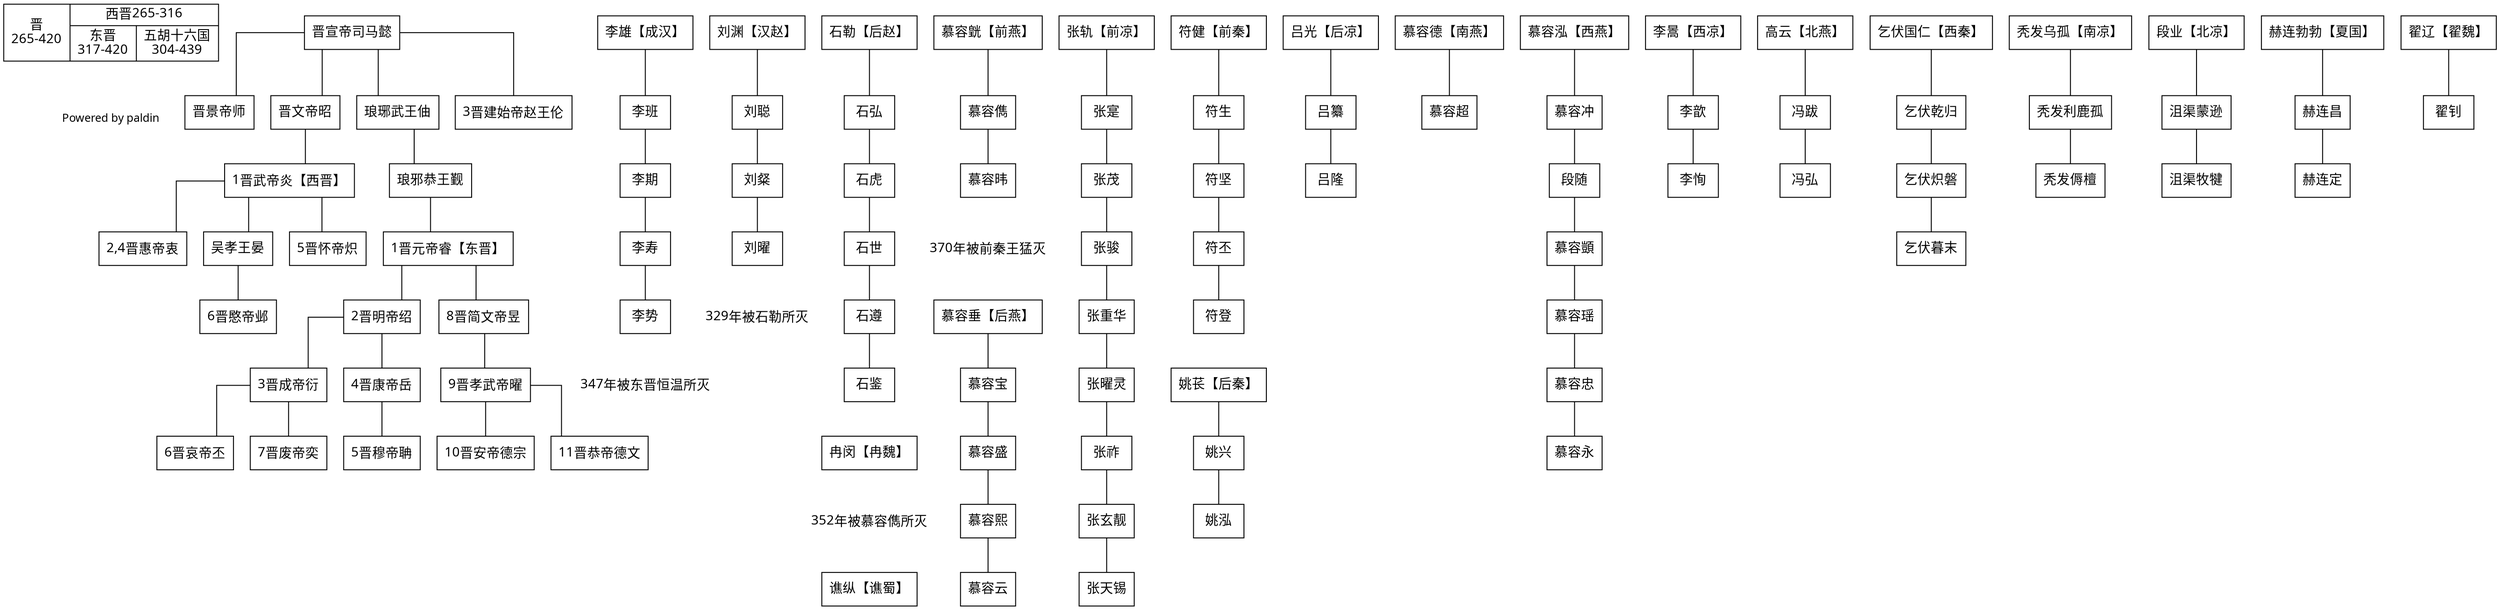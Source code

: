 digraph g {
	edge [dir=none];
	node [shape=rect];
	graph [ splines="ortho"; dpi = 300 ];
	graph [fontname="SimHei"];
	node [shape=plaintext, fontname="SimHei"];
	rankdir="TB";
    //{rank=same; yuandi;lixiong;  liuyuan; shile; zhanggui; lvguang;lihao;tufawugu;duanye;fujian;yaochang;qifuguoren; muronghuang;murongchui;murongde;gaoyun;muronghong;helianbobo;zhailiao;};

    node [shape=record, fontname="SimHei"];
    struct3->copyright[style=invis]; 
    struct3[label="晋\n265-420|{西晋265-316|{东晋\n317-420|五胡十六国\n304-439}}"];
	 
    copyright[label="\nPowered by paldin";fontsize = 12;shape=rect;shape=plaintext]

	xd->jd;
	xd->wd;
	xd->lyww;
	xd->zw;
	wd->wudi;
	lyww->lygw;
    wudi->huidi;
    wudi->wuxiaowang;
    wudi->huaidi;
    lygw->yuandi;
    wuxiaowang->jinmindi;
    yuandi->jinmingdi;
    yuandi->jinjianwendi;
    jinmingdi->jinchengdi;
    jinmingdi->jinkangdi;
    jinjianwendi->jinxiaowudi;
    jinchengdi->jinaidi;
    jinchengdi->jinfeidi;
    jinkangdi->jinmudi;
    jinxiaowudi->jinandi;
    jinxiaowudi->jingongdi;
	
	xd[label="晋宣帝司马懿"];
	jd[label="晋景帝师"];
	wd[label="晋文帝昭"];
	lyww[label="琅琊武王伷"];
	zw[label="3晋建始帝赵王伦"];
	wudi[label="1晋武帝炎【西晋】"];
	lygw[label="琅邪恭王觐"];
	huidi[label="2,4晋惠帝衷"];
	wuxiaowang[label="吴孝王晏"];
	huaidi[label="5晋怀帝炽"];
	yuandi[label="1晋元帝睿【东晋】"];
	jinmindi[label="6晋愍帝邺"];
	jinmingdi[label="2晋明帝绍"];
	jinjianwendi[label="8晋简文帝昱"];
	jinchengdi[label="3晋成帝衍"];
	jinkangdi[label="4晋康帝岳"];
	jinxiaowudi[label="9晋孝武帝曜"];
	jinaidi[label="6晋哀帝丕"];
	jinfeidi[label="7晋废帝奕"];
	jinmudi[label="5晋穆帝聃"];
	jinandi[label="10晋安帝德宗"];
	jingongdi[label="11晋恭帝德文"];

    lixiong->liban;
    liban->liqi;
    liqi->lishou;
    lishou->lishi;
    lishi->huanwenmie[style=invis];
    lixiong[label="李雄【成汉】"];
    liban[label="李班"];
    liqi[label="李期"];
    lishou[label="李寿"];
    lishi[label="李势"];
    huanwenmie[label="347年被东晋恒温所灭",shape=plaintext];
    
    liuyuan->liucong;
    liucong->liucan;
    liucan->liuyao;
    liuyao->shilemie[style=invis];
    liuyuan[label="刘渊【汉赵】"];
    liucong[label="刘聪"];
    liucan[label="刘粲"];
    liuyao[label="刘曜"];
    shilemie[label="329年被石勒所灭";shape=plaintext];
    
    shile->shihong;
    shihong->shihu;
    shihu->shishi;
    shishi->shizun;
    shizun->shijian;
    shile[label="石勒【后赵】"];
    shihong[label="石弘"];
    shihu[label="石虎"];
    shishi[label="石世"];
    shizun[label="石遵"];
    shijian[label="石鉴"];
    
    shijian->ranmin[style=invis]
    ranmin->murongjunmie[style=invis]
    murongjunmie[label="352年被慕容儁所灭";shape=plaintext]
    
    muronghuang->murongjun;
    murongjun->murongwei;
    murongwei->wangmengmie[style=invis]
    muronghuang[label="慕容皝【前燕】"];
    murongjun[label="慕容儁"];
    murongwei[label="慕容𬀩"];
    wangmengmie[label="370年被前秦王猛灭";shape=plaintext]
    wangmengmie->murongchui[style=invis];

    murongjunmie->qiaozong[style=invis]

    zhanggui->zhangshi;
    zhangshi->zhangmao;
    zhangmao->zhangjun;
    zhangjun->zhangchonghua;
    zhangchonghua->zhangyaoling;
    zhangyaoling->zhangzuo;
    zhangzuo->zhangxuanliang;
    zhangxuanliang->zhangtianxi;
    zhanggui[label="张轨【前凉】"];
    zhangshi[label="张寔"];
    zhangmao[label="张茂"];
    zhangjun[label="张骏"];
    zhangchonghua[label="张重华"];
    zhangyaoling[label="张曜灵"];
    zhangzuo[label="张祚"];
    zhangxuanliang[label="张玄靓"];
    zhangtianxi[label="张天锡"];
    
    fujian->fusheng;
    fusheng->fujian1;
    fujian1->fupi;
    fupi->fudeng;
    fujian[label="符健【前秦】"];
    fusheng[label="符生"];
    fujian1[label="符坚"];
    fupi[label="符丕"];
    fudeng[label="符登"];

    fudeng->yaochang[style=invis]

    lvguang->lvzuan;
    lvzuan->lvlong;
    lvguang[label="吕光【后凉】"];
    lvzuan[label="吕纂"];
    lvlong[label="吕隆"];
    
    murongchui->murongbao;
    murongbao->murongsheng;
    murongsheng->murongxi;
    murongxi->murongyun;
    murongchui[label="慕容垂【后燕】"];
    murongbao[label="慕容宝"];
    murongsheng[label="慕容盛"];
    murongxi[label="慕容熙"];
    murongyun[label="慕容云"];
    
    murongde->murongchao;
    murongde[label="慕容德【南燕】"];
    murongchao[label="慕容超"];

    muronghong->murongchong;
    murongchong->duansui;
    duansui->murongyi;
    murongyi->murongyao;
    murongyao->murongzhong;
    murongzhong->murongyong;
    muronghong[label="慕容泓【西燕】"];
    murongchong[label="慕容冲"];
    duansui[label="段随"];
    murongyi[label="慕容顗"];
    murongyao[label="慕容瑶"];
    murongzhong[label="慕容忠"];
    murongyong[label="慕容永"];

    lihao->lixin;
    lixin->lixun;
    lihao[label="李暠【西凉】"];
    lixin[label="李歆"];
    lixun[label="李恂"];

    gaoyun->fengba;
    fengba->fenghong;
    gaoyun[label="高云【北燕】"];
    fengba[label="冯跋"];
    fenghong[label="冯弘"];

    yaochang->yaoxing;
    yaoxing->yaohong;
    yaochang[label="姚苌【后秦】"];
    yaoxing[label="姚兴"];
    yaohong[label="姚泓"];

    qifuguoren->qifuqiangui;
    qifuqiangui->qifuchipan;
    qifuchipan->qifumumo;
    qifuguoren[label="乞伏国仁【西秦】"];
    qifuqiangui[label="乞伏乾归"];
    qifuchipan[label="乞伏炽磐"];
    qifumumo[label="乞伏暮末"];

    tufawugu->tufalilugu;
    tufalilugu->tufanutan;
    tufawugu[label="秃发乌孤【南凉】"];
    tufalilugu[label="秃发利鹿孤"];
    tufanutan[label="秃发傉檀"];

    duanye->juqumengxun;
    juqumengxun->juqumujian;
    duanye[label="段业【北凉】"];
    juqumengxun[label="沮渠蒙逊"];
    juqumujian[label="沮渠牧犍"];

    helianbobo->helianchang;
    helianchang->helianding;
    helianbobo[label="赫连勃勃【夏国】"];
    helianchang[label="赫连昌"];
    helianding[label="赫连定"];

    ranmin[label="冉闵【冉魏】"];
    qiaozong[label="谯纵【谯蜀】"];

    zhailiao->zhaizhao;
    zhailiao[label="翟辽【翟魏】"];
    zhaizhao[label="翟钊"];

}
